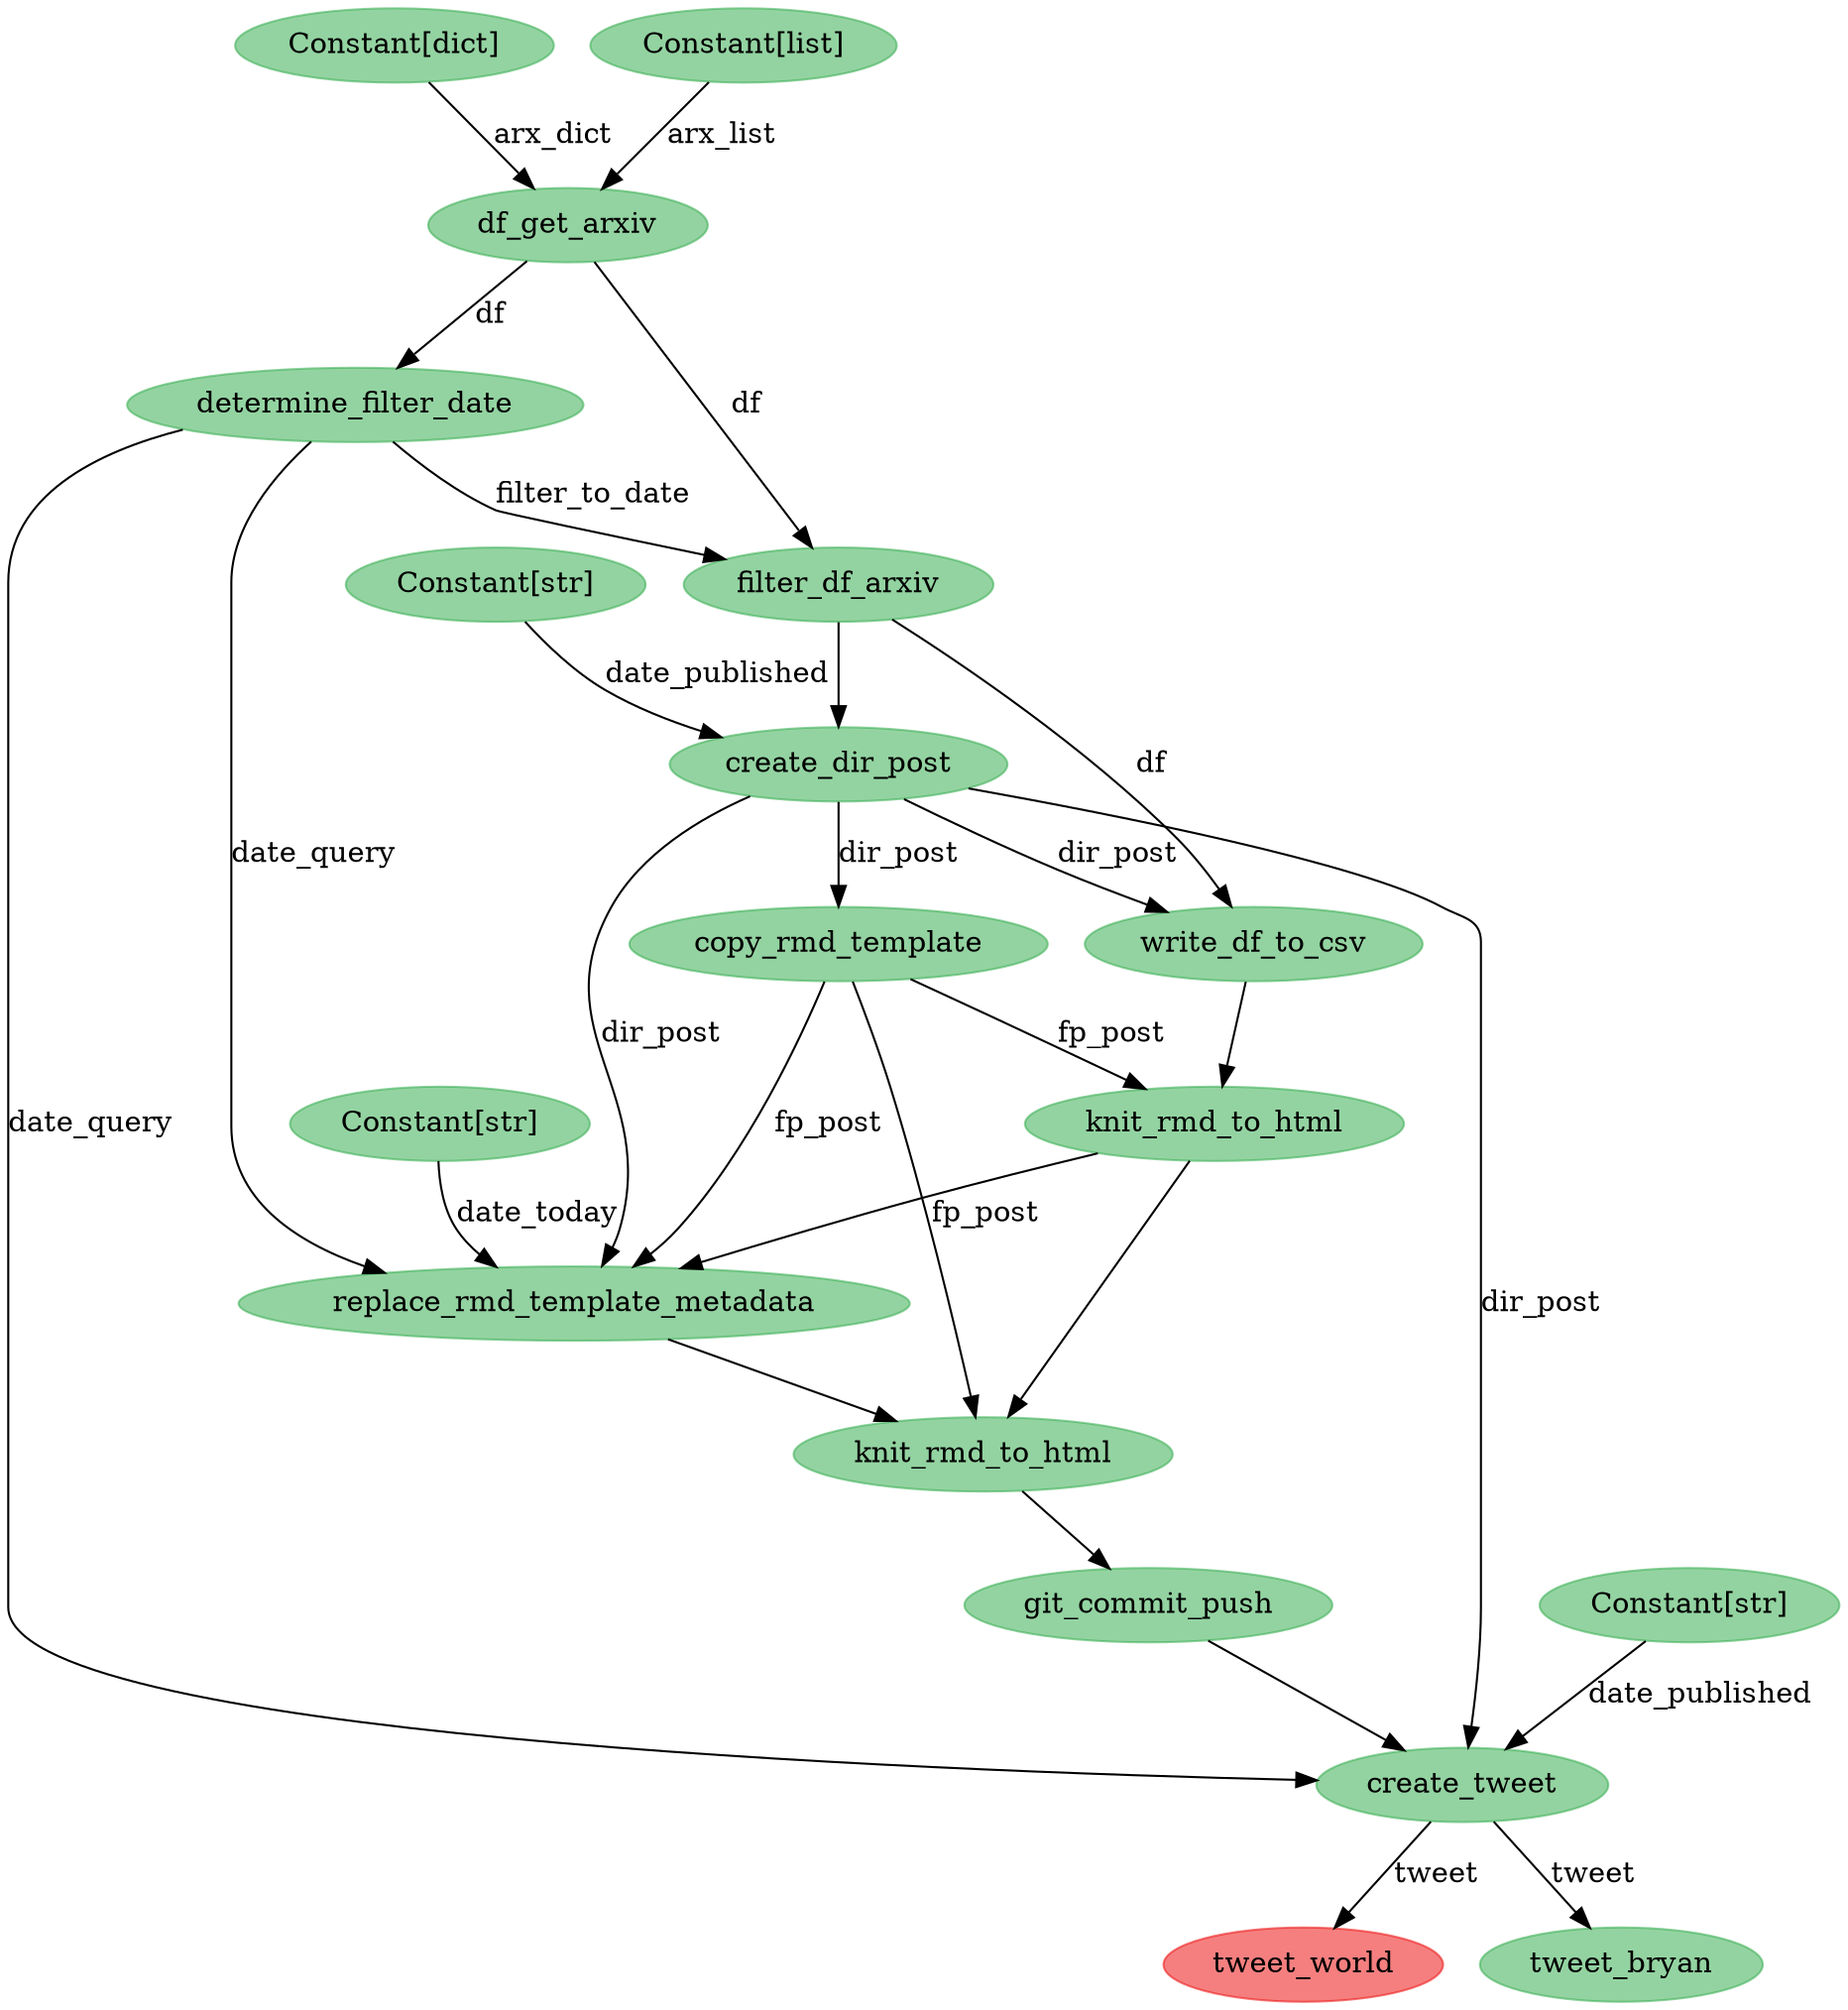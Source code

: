 digraph {
	4587318864 [label=tweet_world color="#eb000080" colorscheme=svg shape=ellipse style=filled]
	4587317968 [label=git_commit_push color="#28a74580" colorscheme=svg shape=ellipse style=filled]
	4587317008 [label=replace_rmd_template_metadata color="#28a74580" colorscheme=svg shape=ellipse style=filled]
	4587317072 [label="Constant[str]" color="#28a74580" colorscheme=svg shape=ellipse style=filled]
	4587318672 [label=tweet_bryan color="#28a74580" colorscheme=svg shape=ellipse style=filled]
	4587318224 [label=create_tweet color="#28a74580" colorscheme=svg shape=ellipse style=filled]
	4587306704 [label=df_get_arxiv color="#28a74580" colorscheme=svg shape=ellipse style=filled]
	4587306512 [label="Constant[dict]" color="#28a74580" colorscheme=svg shape=ellipse style=filled]
	4587306384 [label="Constant[list]" color="#28a74580" colorscheme=svg shape=ellipse style=filled]
	4587315728 [label=filter_df_arxiv color="#28a74580" colorscheme=svg shape=ellipse style=filled]
	4587315408 [label=determine_filter_date color="#28a74580" colorscheme=svg shape=ellipse style=filled]
	4587315856 [label=create_dir_post color="#28a74580" colorscheme=svg shape=ellipse style=filled]
	4587316432 [label="Constant[str]" color="#28a74580" colorscheme=svg shape=ellipse style=filled]
	4587315984 [label=write_df_to_csv color="#28a74580" colorscheme=svg shape=ellipse style=filled]
	4587316560 [label=copy_rmd_template color="#28a74580" colorscheme=svg shape=ellipse style=filled]
	4587316752 [label=knit_rmd_to_html color="#28a74580" colorscheme=svg shape=ellipse style=filled]
	4587318288 [label="Constant[str]" color="#28a74580" colorscheme=svg shape=ellipse style=filled]
	4587317648 [label=knit_rmd_to_html color="#28a74580" colorscheme=svg shape=ellipse style=filled]
	4587318224 -> 4587318864 [label=tweet]
	4587315856 -> 4587315984 [label=dir_post]
	4587315408 -> 4587315728 [label=filter_to_date]
	4587306704 -> 4587315728 [label=df]
	4587316432 -> 4587315856 [label=date_published]
	4587318288 -> 4587318224 [label=date_published]
	4587317648 -> 4587317968
	4587315408 -> 4587318224 [label=date_query]
	4587315856 -> 4587316560 [label=dir_post]
	4587316560 -> 4587317648 [label=fp_post]
	4587316560 -> 4587317008 [label=fp_post]
	4587316560 -> 4587316752 [label=fp_post]
	4587315856 -> 4587318224 [label=dir_post]
	4587318224 -> 4587318672 [label=tweet]
	4587306704 -> 4587315408 [label=df]
	4587315728 -> 4587315984 [label=df]
	4587306384 -> 4587306704 [label=arx_list]
	4587315728 -> 4587315856
	4587315984 -> 4587316752
	4587316752 -> 4587317008
	4587316752 -> 4587317648
	4587317008 -> 4587317648
	4587317968 -> 4587318224
	4587315408 -> 4587317008 [label=date_query]
	4587306512 -> 4587306704 [label=arx_dict]
	4587317072 -> 4587317008 [label=date_today]
	4587315856 -> 4587317008 [label=dir_post]
}
